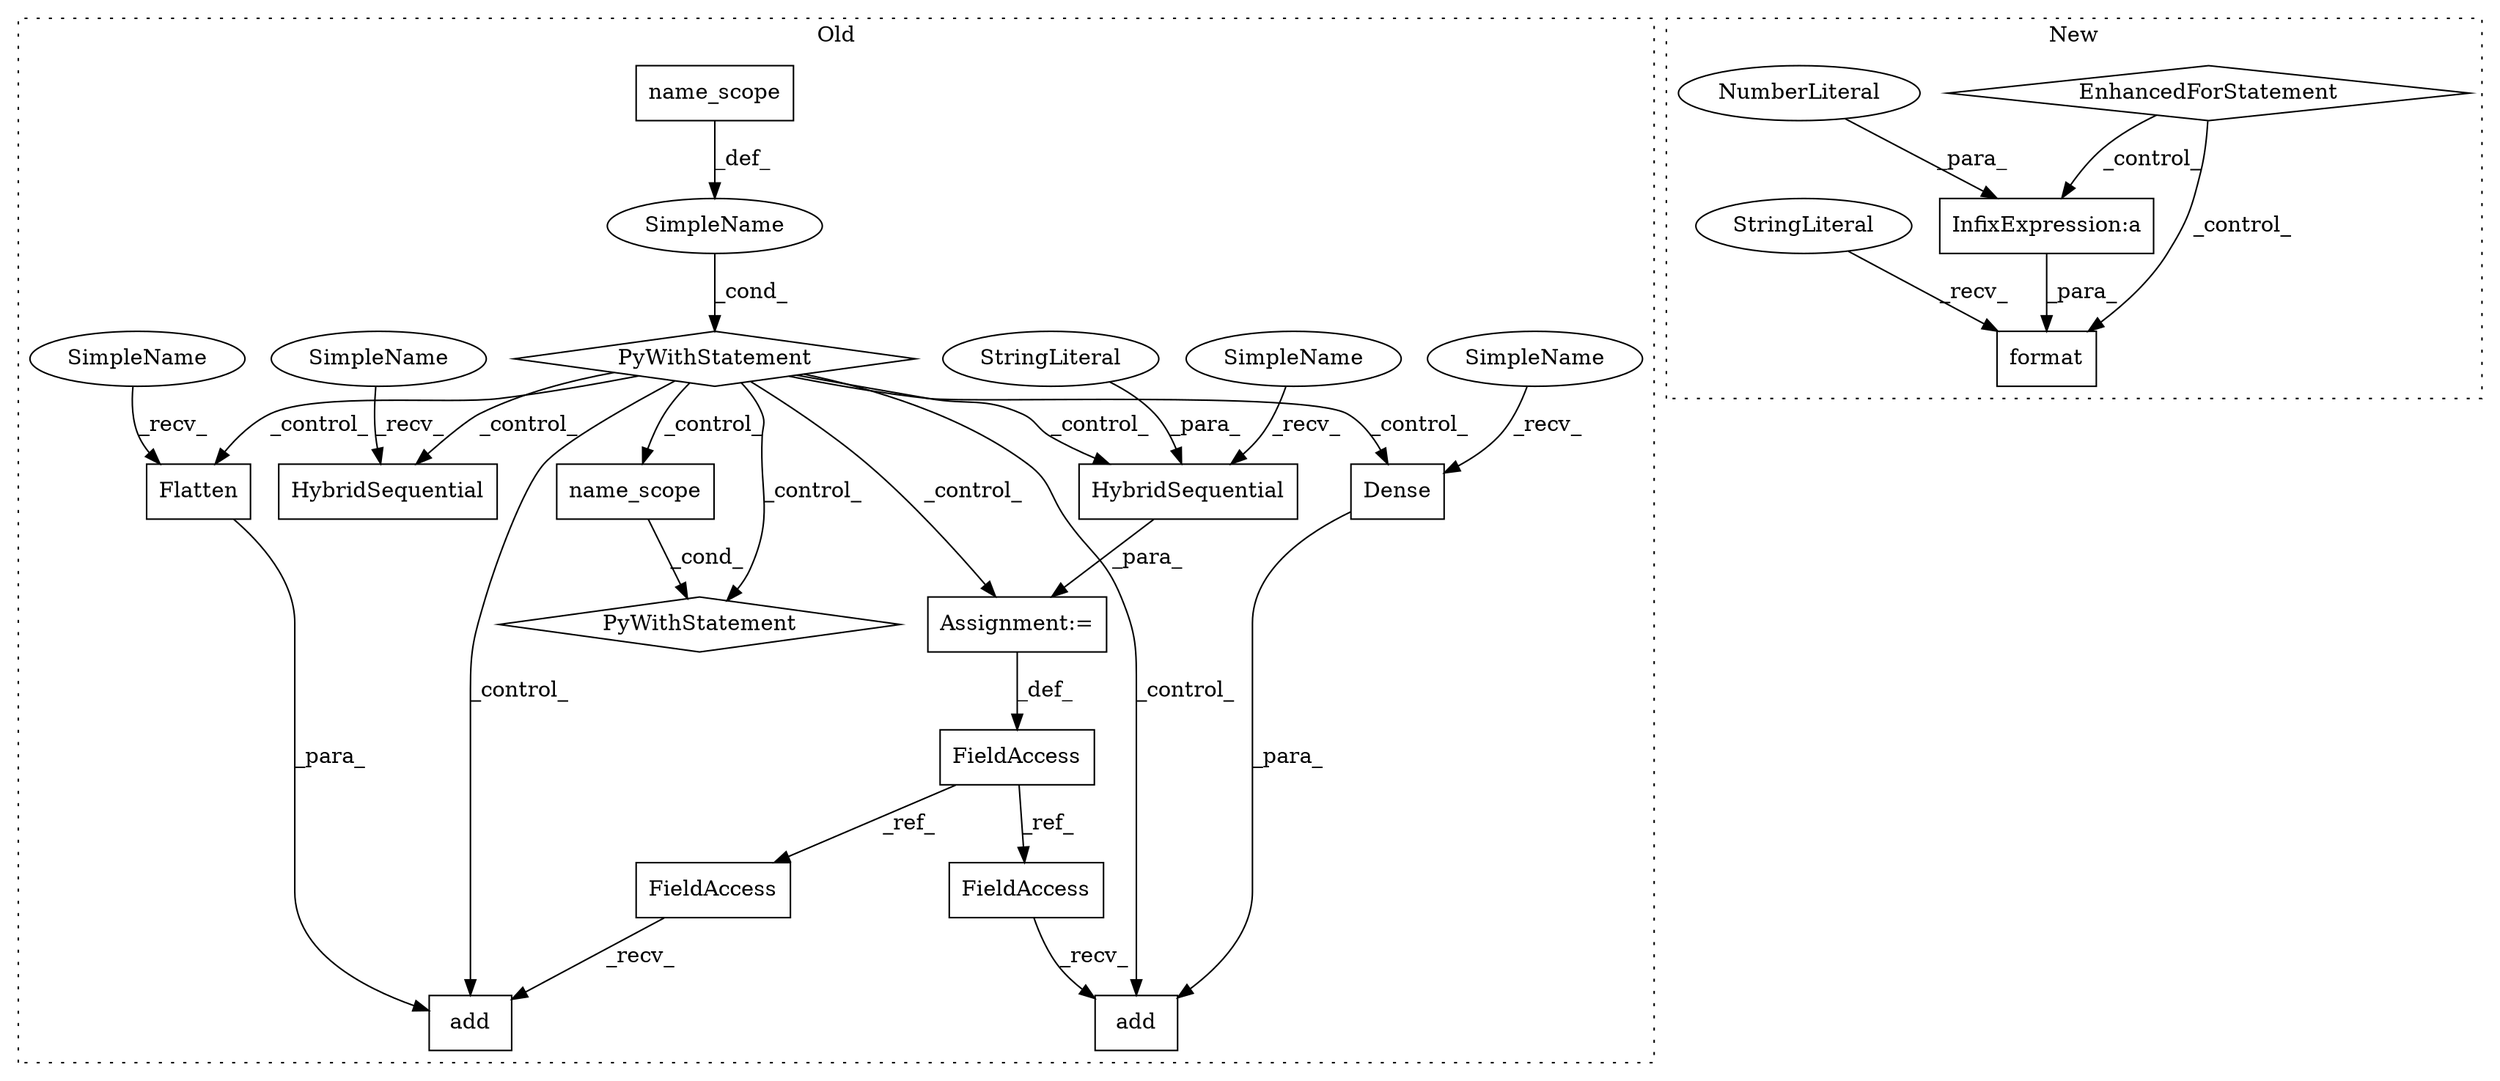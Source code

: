 digraph G {
subgraph cluster0 {
1 [label="HybridSequential" a="32" s="4808,4827" l="17,1" shape="box"];
3 [label="SimpleName" a="42" s="" l="" shape="ellipse"];
4 [label="PyWithStatement" a="104" s="3876,3904" l="10,2" shape="diamond"];
5 [label="HybridSequential" a="32" s="3414,3433" l="17,1" shape="box"];
6 [label="Dense" a="32" s="4983,5008" l="6,1" shape="box"];
7 [label="FieldAccess" a="22" s="4793" l="11" shape="box"];
8 [label="add" a="32" s="4848,4864" l="4,1" shape="box"];
11 [label="Flatten" a="32" s="4855" l="9" shape="box"];
12 [label="add" a="32" s="4976,5009" l="4,1" shape="box"];
13 [label="PyWithStatement" a="104" s="3360,3387" l="10,2" shape="diamond"];
15 [label="StringLiteral" a="45" s="4825" l="2" shape="ellipse"];
17 [label="name_scope" a="32" s="3375" l="12" shape="box"];
18 [label="Assignment:=" a="7" s="4804" l="1" shape="box"];
19 [label="name_scope" a="32" s="3892" l="12" shape="box"];
20 [label="SimpleName" a="42" s="4852" l="2" shape="ellipse"];
21 [label="SimpleName" a="42" s="3411" l="2" shape="ellipse"];
22 [label="SimpleName" a="42" s="4805" l="2" shape="ellipse"];
23 [label="SimpleName" a="42" s="4980" l="2" shape="ellipse"];
24 [label="FieldAccess" a="22" s="4836" l="11" shape="box"];
25 [label="FieldAccess" a="22" s="4964" l="11" shape="box"];
label = "Old";
style="dotted";
}
subgraph cluster1 {
2 [label="EnhancedForStatement" a="70" s="3406,3513" l="63,2" shape="diamond"];
9 [label="InfixExpression:a" a="27" s="4005" l="3" shape="box"];
10 [label="NumberLiteral" a="34" s="4008" l="1" shape="ellipse"];
14 [label="format" a="32" s="3997,4009" l="7,1" shape="box"];
16 [label="StringLiteral" a="45" s="3988" l="8" shape="ellipse"];
label = "New";
style="dotted";
}
1 -> 18 [label="_para_"];
2 -> 9 [label="_control_"];
2 -> 14 [label="_control_"];
3 -> 13 [label="_cond_"];
6 -> 12 [label="_para_"];
7 -> 24 [label="_ref_"];
7 -> 25 [label="_ref_"];
9 -> 14 [label="_para_"];
10 -> 9 [label="_para_"];
11 -> 8 [label="_para_"];
13 -> 1 [label="_control_"];
13 -> 19 [label="_control_"];
13 -> 8 [label="_control_"];
13 -> 12 [label="_control_"];
13 -> 11 [label="_control_"];
13 -> 18 [label="_control_"];
13 -> 5 [label="_control_"];
13 -> 4 [label="_control_"];
13 -> 6 [label="_control_"];
15 -> 1 [label="_para_"];
16 -> 14 [label="_recv_"];
17 -> 3 [label="_def_"];
18 -> 7 [label="_def_"];
19 -> 4 [label="_cond_"];
20 -> 11 [label="_recv_"];
21 -> 5 [label="_recv_"];
22 -> 1 [label="_recv_"];
23 -> 6 [label="_recv_"];
24 -> 8 [label="_recv_"];
25 -> 12 [label="_recv_"];
}